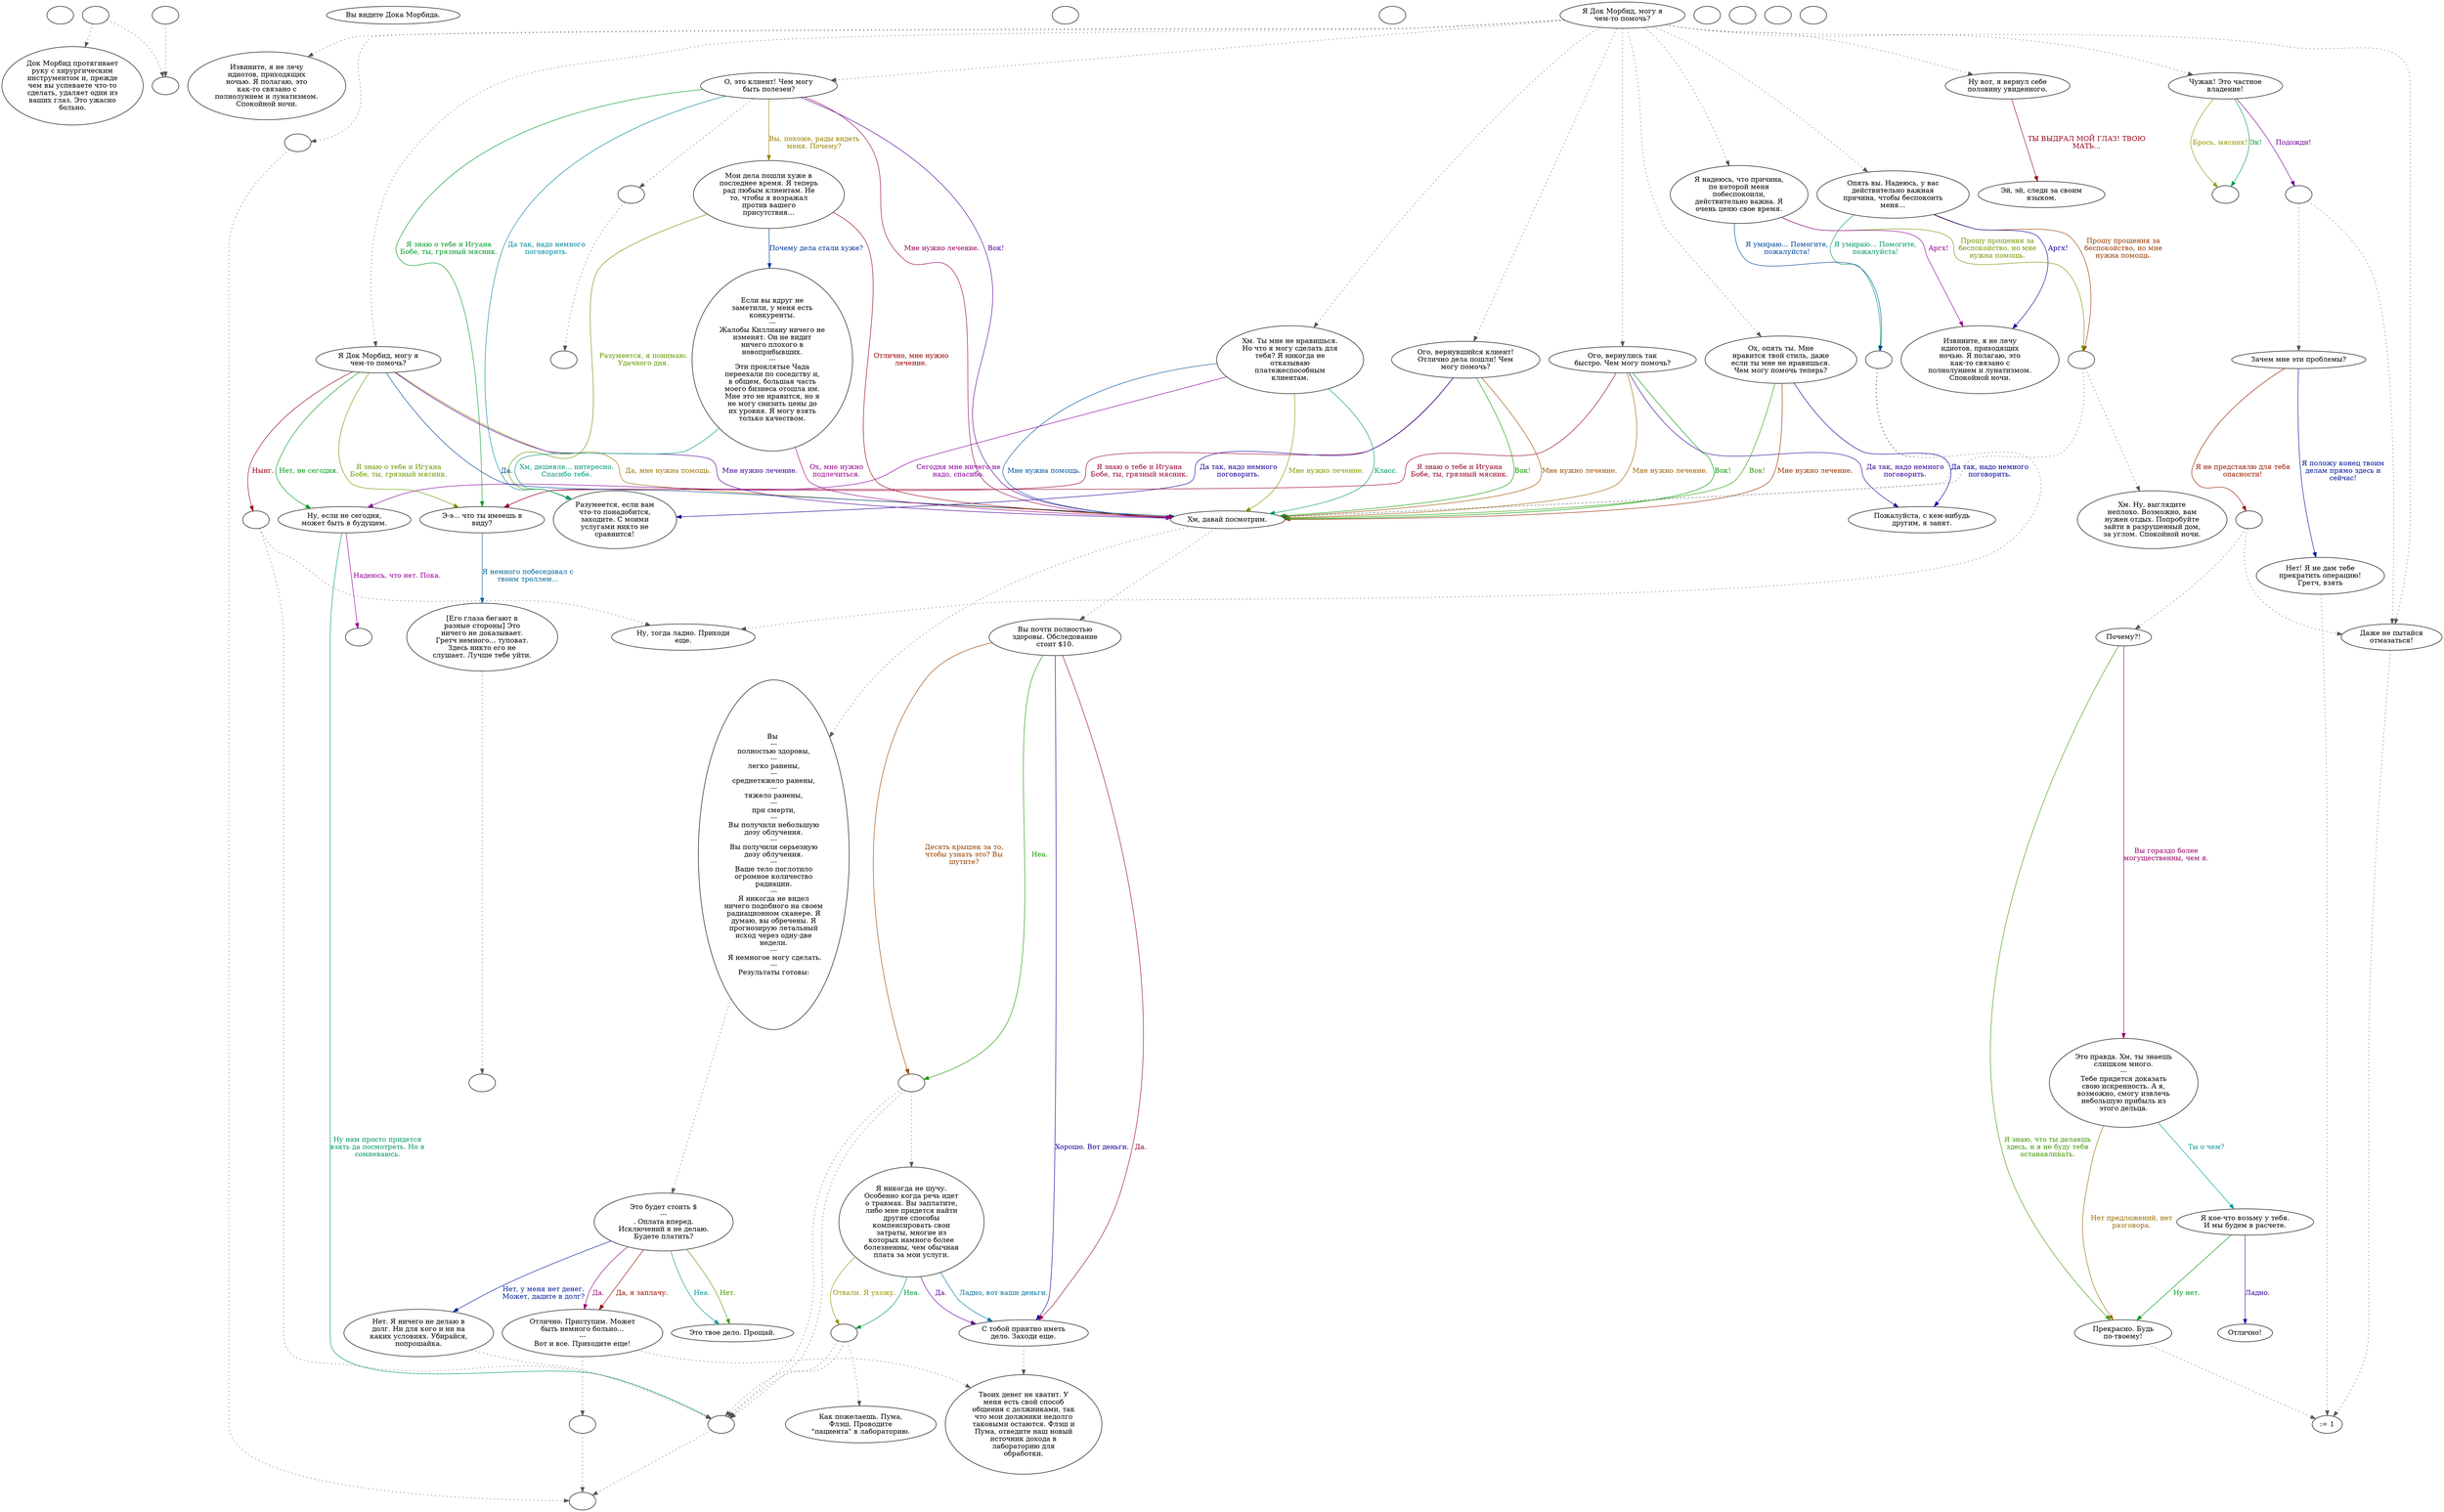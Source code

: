 digraph morbid {
  "start" [style=filled       fillcolor="#FFFFFF"       color="#000000"]
  "start" [label=""]
  "critter_p_proc" [style=filled       fillcolor="#FFFFFF"       color="#000000"]
  "critter_p_proc" -> "get_eye" [style=dotted color="#555555"]
  "critter_p_proc" -> "sleeping" [style=dotted color="#555555"]
  "critter_p_proc" [label=""]
  "look_at_p_proc" [style=filled       fillcolor="#FFFFFF"       color="#000000"]
  "look_at_p_proc" [label="Вы видите Дока Морбида."]
  "map_enter_p_proc" [style=filled       fillcolor="#FFFFFF"       color="#000000"]
  "map_enter_p_proc" -> "sleeping" [style=dotted color="#555555"]
  "map_enter_p_proc" [label=""]
  "map_update_p_proc" [style=filled       fillcolor="#FFFFFF"       color="#000000"]
  "map_update_p_proc" [label=""]
  "pickup_p_proc" [style=filled       fillcolor="#FFFFFF"       color="#000000"]
  "pickup_p_proc" [label=""]
  "talk_p_proc" [style=filled       fillcolor="#FFFFFF"       color="#000000"]
  "talk_p_proc" -> "Morbid25" [style=dotted color="#555555"]
  "talk_p_proc" -> "get_reaction" [style=dotted color="#555555"]
  "talk_p_proc" -> "Morbid09L" [style=dotted color="#555555"]
  "talk_p_proc" -> "Morbid00L" [style=dotted color="#555555"]
  "talk_p_proc" -> "Morbid01L" [style=dotted color="#555555"]
  "talk_p_proc" -> "Morbid17" [style=dotted color="#555555"]
  "talk_p_proc" -> "Morbid21" [style=dotted color="#555555"]
  "talk_p_proc" -> "Morbid04N" [style=dotted color="#555555"]
  "talk_p_proc" -> "Morbid00N" [style=dotted color="#555555"]
  "talk_p_proc" -> "Morbid13" [style=dotted color="#555555"]
  "talk_p_proc" -> "Morbid16" [style=dotted color="#555555"]
  "talk_p_proc" -> "Morbid00" [style=dotted color="#555555"]
  "talk_p_proc" -> "Morbid15" [style=dotted color="#555555"]
  "talk_p_proc" [label="Я Док Морбид, могу я\nчем-то помочь?"]
  "timed_event_p_proc" [style=filled       fillcolor="#FFFFFF"       color="#000000"]
  "timed_event_p_proc" [label=""]
  "destroy_p_proc" [style=filled       fillcolor="#FFFFFF"       color="#000000"]
  "destroy_p_proc" [label=""]
  "combat_p_proc" [style=filled       fillcolor="#FFFFFF"       color="#000000"]
  "combat_p_proc" [label=""]
  "damage_p_proc" [style=filled       fillcolor="#FFFFFF"       color="#000000"]
  "damage_p_proc" [label=""]
  "Morbid00" [style=filled       fillcolor="#FFFFFF"       color="#000000"]
  "Morbid00" [label="Я Док Морбид, могу я\nчем-то помочь?"]
  "Morbid00" -> "Morbid03" [label="Да, мне нужна помощь." color="#997400" fontcolor="#997400"]
  "Morbid00" -> "Morbid03" [label="Мне нужно лечение." color="#470099" fontcolor="#470099"]
  "Morbid00" -> "Morbid02" [label="Нет, не сегодня." color="#00991A" fontcolor="#00991A"]
  "Morbid00" -> "Morbid00a" [label="Нынг." color="#990012" fontcolor="#990012"]
  "Morbid00" -> "Morbid03" [label="Да." color="#003F99" fontcolor="#003F99"]
  "Morbid00" -> "Morbid27" [label="Я знаю о тебе и Игуана\nБобе, ты, грязный мясник." color="#6C9900" fontcolor="#6C9900"]
  "Morbid00a" [style=filled       fillcolor="#FFFFFF"       color="#000000"]
  "Morbid00a" -> "DownReact" [style=dotted color="#555555"]
  "Morbid00a" -> "Morbid01" [style=dotted color="#555555"]
  "Morbid00a" [label=""]
  "Morbid01" [style=filled       fillcolor="#FFFFFF"       color="#000000"]
  "Morbid01" [label="Ну, тогда ладно. Приходи\nеще."]
  "Morbid02" [style=filled       fillcolor="#FFFFFF"       color="#000000"]
  "Morbid02" [label="Ну, если не сегодня,\nможет быть в будущем."]
  "Morbid02" -> "MorbidEnd" [label="Надеюсь, что нет. Пока." color="#990098" fontcolor="#990098"]
  "Morbid02" -> "DownReact" [label="Ну нам просто придется\nвзять да посмотреть. Но я\nсомневаюсь." color="#00996D" fontcolor="#00996D"]
  "Morbid03" [style=filled       fillcolor="#FFFFFF"       color="#000000"]
  "Morbid03" -> "Morbid04" [style=dotted color="#555555"]
  "Morbid03" -> "Morbid09" [style=dotted color="#555555"]
  "Morbid03" [label="Хм, давай посмотрим."]
  "Morbid04" [style=filled       fillcolor="#FFFFFF"       color="#000000"]
  "Morbid04" [label="Вы почти полностью\nздоровы. Обследование\nстоит $10."]
  "Morbid04" -> "Morbid04a" [label="Десять крышек за то,\nчтобы узнать это? Вы\nшутите?" color="#994100" fontcolor="#994100"]
  "Morbid04" -> "Morbid07" [label="Хорошо. Вот деньги." color="#140099" fontcolor="#140099"]
  "Morbid04" -> "Morbid04a" [label="Неа." color="#199900" fontcolor="#199900"]
  "Morbid04" -> "Morbid07" [label="Да." color="#990045" fontcolor="#990045"]
  "Morbid04a" [style=filled       fillcolor="#FFFFFF"       color="#000000"]
  "Morbid04a" -> "DownReact" [style=dotted color="#555555"]
  "Morbid04a" -> "DownReact" [style=dotted color="#555555"]
  "Morbid04a" -> "Morbid05" [style=dotted color="#555555"]
  "Morbid04a" [label=""]
  "Morbid05" [style=filled       fillcolor="#FFFFFF"       color="#000000"]
  "Morbid05" [label="Я никогда не шучу.\nОсобенно когда речь идет\nо травмах. Вы заплатите,\nлибо мне придется найти\nдругие способы\nкомпенсировать свои\nзатраты, многие из\nкоторых намного более\nболезненны, чем обычная\nплата за мои услуги."]
  "Morbid05" -> "Morbid07" [label="Ладно, вот ваши деньги." color="#007299" fontcolor="#007299"]
  "Morbid05" -> "Morbid05a" [label="Отвали. Я ухожу." color="#999300" fontcolor="#999300"]
  "Morbid05" -> "Morbid07" [label="Да." color="#670099" fontcolor="#670099"]
  "Morbid05" -> "Morbid05a" [label="Неа." color="#00993A" fontcolor="#00993A"]
  "Morbid05a" [style=filled       fillcolor="#FFFFFF"       color="#000000"]
  "Morbid05a" -> "DownReact" [style=dotted color="#555555"]
  "Morbid05a" -> "DownReact" [style=dotted color="#555555"]
  "Morbid05a" -> "Morbid06" [style=dotted color="#555555"]
  "Morbid05a" [label=""]
  "Morbid06" [style=filled       fillcolor="#FFFFFF"       color="#000000"]
  "Morbid06" [label="Как пожелаешь. Пума,\nФлэш. Проводите\n\"пациента\" в лабораторию."]
  "Morbid07" [style=filled       fillcolor="#FFFFFF"       color="#000000"]
  "Morbid07" -> "Morbid08" [style=dotted color="#555555"]
  "Morbid07" [label="С тобой приятно иметь\nдело. Заходи еще."]
  "Morbid08" [style=filled       fillcolor="#FFFFFF"       color="#000000"]
  "Morbid08" [label="Твоих денег не хватит. У\nменя есть свой способ\nобщения с должниками, так\nчто мои должники недолго\nтаковыми остаются. Флэш и\nПума, отведите наш новый\nисточник дохода в\nлабораторию для\nобработки."]
  "Morbid09" [style=filled       fillcolor="#FFFFFF"       color="#000000"]
  "Morbid09" -> "Morbid09a" [style=dotted color="#555555"]
  "Morbid09" [label="Вы \n---\nполностью здоровы,\n---\nлегко ранены,\n---\nсреднетяжело ранены,\n---\nтяжело ранены,\n---\nпри смерти,\n---\nВы получили небольшую\nдозу облучения.\n---\nВы получили серьезную\nдозу облучения.\n---\nВаше тело поглотило\nогромное количество\nрадиации.\n---\nЯ никогда не видел\nничего подобного на своем\nрадиационном сканере. Я\nдумаю, вы обречены. Я\nпрогнозирую летальный\nисход через одну-две\nнедели.\n---\n Я немногое могу сделать.\n---\nРезультаты готовы:"]
  "Morbid09a" [style=filled       fillcolor="#FFFFFF"       color="#000000"]
  "Morbid09a" [label="Это будет стоить $\n---\n. Оплата вперед.\nИсключений я не делаю.\nБудете платить?"]
  "Morbid09a" -> "Morbid12" [label="Да, я заплачу." color="#990D00" fontcolor="#990D00"]
  "Morbid09a" -> "Morbid10" [label="Нет, у меня нет денег.\nМожет, дадите в долг?" color="#001F99" fontcolor="#001F99"]
  "Morbid09a" -> "Morbid11" [label="Нет." color="#4C9900" fontcolor="#4C9900"]
  "Morbid09a" -> "Morbid12" [label="Да." color="#990079" fontcolor="#990079"]
  "Morbid09a" -> "Morbid11" [label="Неа." color="#00998D" fontcolor="#00998D"]
  "Morbid10" [style=filled       fillcolor="#FFFFFF"       color="#000000"]
  "Morbid10" -> "DownReact" [style=dotted color="#555555"]
  "Morbid10" [label="Нет. Я ничего не делаю в\nдолг. Ни для кого и ни на\nкаких условиях. Убирайся,\nпопрошайка."]
  "Morbid11" [style=filled       fillcolor="#FFFFFF"       color="#000000"]
  "Morbid11" [label="Это твое дело. Прощай."]
  "Morbid12" [style=filled       fillcolor="#FFFFFF"       color="#000000"]
  "Morbid12" -> "Morbid08" [style=dotted color="#555555"]
  "Morbid12" -> "UpReact" [style=dotted color="#555555"]
  "Morbid12" [label="Отлично. Приступим. Может\nбыть немного больно...\n---\nВот и все. Приходите еще!"]
  "Morbid13" [style=filled       fillcolor="#FFFFFF"       color="#000000"]
  "Morbid13" [label="Ого, вернулись так\nбыстро. Чем могу помочь?"]
  "Morbid13" -> "Morbid03" [label="Мне нужно лечение." color="#996000" fontcolor="#996000"]
  "Morbid13" -> "Morbid14" [label="Да так, надо немного\nпоговорить." color="#340099" fontcolor="#340099"]
  "Morbid13" -> "Morbid03" [label="Вок!" color="#009907" fontcolor="#009907"]
  "Morbid13" -> "Morbid27" [label="Я знаю о тебе и Игуана\nБобе, ты, грязный мясник." color="#990026" fontcolor="#990026"]
  "Morbid14" [style=filled       fillcolor="#FFFFFF"       color="#000000"]
  "Morbid14" [label="Пожалуйста, с кем-нибудь\nдругим, я занят."]
  "Morbid15" [style=filled       fillcolor="#FFFFFF"       color="#000000"]
  "Morbid15" [label="Хм. Ты мне не нравишься.\nНо что я могу сделать для\nтебя? Я никогда не\nотказываю\nплатежеспособным\nклиентам."]
  "Morbid15" -> "Morbid03" [label="Мне нужна помощь." color="#005299" fontcolor="#005299"]
  "Morbid15" -> "Morbid03" [label="Мне нужно лечение." color="#7F9900" fontcolor="#7F9900"]
  "Morbid15" -> "Morbid02" [label="Сегодня мне ничего не\nнадо, спасибо." color="#860099" fontcolor="#860099"]
  "Morbid15" -> "Morbid03" [label="Класс." color="#00995A" fontcolor="#00995A"]
  "Morbid16" [style=filled       fillcolor="#FFFFFF"       color="#000000"]
  "Morbid16" [label="Ох, опять ты. Мне\nнравится твой стиль, даже\nесли ты мне не нравишься.\nЧем могу помочь теперь?"]
  "Morbid16" -> "Morbid03" [label="Мне нужно лечение." color="#992D00" fontcolor="#992D00"]
  "Morbid16" -> "Morbid14" [label="Да так, надо немного\nпоговорить." color="#000099" fontcolor="#000099"]
  "Morbid16" -> "Morbid03" [label="Вок!" color="#2C9900" fontcolor="#2C9900"]
  "Morbid17" [style=filled       fillcolor="#FFFFFF"       color="#000000"]
  "Morbid17" -> "UpReactLevel" [style=dotted color="#555555"]
  "Morbid17" [label="О, это клиент! Чем могу\nбыть полезен?"]
  "Morbid17" -> "Morbid03" [label="Мне нужно лечение." color="#990059" fontcolor="#990059"]
  "Morbid17" -> "Morbid19" [label="Да так, надо немного\nпоговорить." color="#008699" fontcolor="#008699"]
  "Morbid17" -> "Morbid18" [label="Вы, похоже, рады видеть\nменя. Почему?" color="#998000" fontcolor="#998000"]
  "Morbid17" -> "Morbid03" [label="Вок!" color="#530099" fontcolor="#530099"]
  "Morbid17" -> "Morbid27" [label="Я знаю о тебе и Игуана\nБобе, ты, грязный мясник." color="#009926" fontcolor="#009926"]
  "Morbid18" [style=filled       fillcolor="#FFFFFF"       color="#000000"]
  "Morbid18" [label="Мои дела пошли хуже в\nпоследнее время. Я теперь\nрад любым клиентам. Не\nто, чтобы я возражал\nпротив вашего\nприсутствия..."]
  "Morbid18" -> "Morbid03" [label="Отлично, мне нужно\nлечение." color="#990006" fontcolor="#990006"]
  "Morbid18" -> "Morbid20" [label="Почему дела стали хуже?" color="#003399" fontcolor="#003399"]
  "Morbid18" -> "Morbid19" [label="Разумеется, я понимаю.\nУдачного дня." color="#5F9900" fontcolor="#5F9900"]
  "Morbid19" [style=filled       fillcolor="#FFFFFF"       color="#000000"]
  "Morbid19" [label="Разумеется, если вам\nчто-то понадобится,\nзаходите. С моими\nуслугами никто не\nсравнится!"]
  "Morbid20" [style=filled       fillcolor="#FFFFFF"       color="#000000"]
  "Morbid20" [label="Если вы вдруг не\nзаметили, у меня есть\nконкуренты.\n---\nЖалобы Киллиану ничего не\nизменят. Он не видит\nничего плохого в\nновоприбывших.\n---\nЭти проклятые Чада\nпереехали по соседству и,\nв общем, большая часть\nмоего бизнеса отошла им.\nМне это не нравится, но я\nне могу снизить цены до\nих уровня. Я могу взять\nтолько качеством."]
  "Morbid20" -> "Morbid03" [label="Ох, мне нужно\nподлечиться." color="#99008C" fontcolor="#99008C"]
  "Morbid20" -> "Morbid19" [label="Хм, дешевле... интересно.\nСпасибо тебе." color="#009979" fontcolor="#009979"]
  "Morbid21" [style=filled       fillcolor="#FFFFFF"       color="#000000"]
  "Morbid21" [label="Ого, вернувшийся клиент!\nОтлично дела пошли! Чем\nмогу помочь?"]
  "Morbid21" -> "Morbid03" [label="Мне нужно лечение." color="#994D00" fontcolor="#994D00"]
  "Morbid21" -> "Morbid19" [label="Да так, надо немного\nпоговорить." color="#200099" fontcolor="#200099"]
  "Morbid21" -> "Morbid03" [label="Вок!" color="#0D9900" fontcolor="#0D9900"]
  "Morbid21" -> "Morbid27" [label="Я знаю о тебе и Игуана\nБобе, ты, грязный мясник." color="#990039" fontcolor="#990039"]
  "Morbid25" [style=filled       fillcolor="#FFFFFF"       color="#000000"]
  "Morbid25" [label="Извините, я не лечу\nидиотов, приходящих\nночью. Я полагаю, это\nкак-то связано с\nполнолунием и лунатизмом.\nСпокойной ночи."]
  "Morbid27" [style=filled       fillcolor="#FFFFFF"       color="#000000"]
  "Morbid27" [label="Э-э... что ты имеешь в\nвиду?"]
  "Morbid27" -> "Morbid28" [label="Я немного побеседовал с\nтвоим троллем..." color="#006699" fontcolor="#006699"]
  "Morbid28" [style=filled       fillcolor="#FFFFFF"       color="#000000"]
  "Morbid28" -> "BottomReact" [style=dotted color="#555555"]
  "Morbid28" [label="[Его глаза бегают в\nразные стороны] Это\nничего не доказывает.\nГретч немного... туповат.\nЗдесь никто его не\nслушает. Лучше тебе уйти."]
  "Morbid00L" [style=filled       fillcolor="#FFFFFF"       color="#000000"]
  "Morbid00L" [label="Чужак! Это частное\nвладение!"]
  "Morbid00L" -> "MorbidCombat" [label="Брось, мясник!" color="#939900" fontcolor="#939900"]
  "Morbid00L" -> "Morbid00La" [label="Подожди!" color="#730099" fontcolor="#730099"]
  "Morbid00L" -> "MorbidCombat" [label="Эк!" color="#009946" fontcolor="#009946"]
  "Morbid00La" [style=filled       fillcolor="#FFFFFF"       color="#000000"]
  "Morbid00La" -> "Morbid02L" [style=dotted color="#555555"]
  "Morbid00La" -> "Morbid01L" [style=dotted color="#555555"]
  "Morbid00La" [label=""]
  "Morbid01L" [style=filled       fillcolor="#FFFFFF"       color="#000000"]
  "Morbid01L" -> ":= 1" [style=dotted color="#555555"]
  "Morbid01L" [label="Даже не пытайся\nотмазаться!"]
  "Morbid02L" [style=filled       fillcolor="#FFFFFF"       color="#000000"]
  "Morbid02L" [label="Зачем мне эти проблемы?"]
  "Morbid02L" -> "Morbid02La" [label="Я не представлю для тебя\nопасности!" color="#991900" fontcolor="#991900"]
  "Morbid02L" -> "Morbid03L" [label="Я положу конец твоим\nделам прямо здесь и\nсейчас!" color="#001399" fontcolor="#001399"]
  "Morbid02La" [style=filled       fillcolor="#FFFFFF"       color="#000000"]
  "Morbid02La" -> "Morbid04L" [style=dotted color="#555555"]
  "Morbid02La" -> "Morbid01L" [style=dotted color="#555555"]
  "Morbid02La" [label=""]
  "Morbid03L" [style=filled       fillcolor="#FFFFFF"       color="#000000"]
  "Morbid03L" -> ":= 1" [style=dotted color="#555555"]
  "Morbid03L" [label="Нет! Я не дам тебе\nпрекратить операцию!\nГретч, взять"]
  "Morbid04L" [style=filled       fillcolor="#FFFFFF"       color="#000000"]
  "Morbid04L" [label="Почему?!"]
  "Morbid04L" -> "Morbid06L" [label="Я знаю, что ты делаешь\nздесь, и я не буду тебя\nостанавливать." color="#409900" fontcolor="#409900"]
  "Morbid04L" -> "Morbid05L" [label="Вы гораздо более\nмогущественны, чем я." color="#99006C" fontcolor="#99006C"]
  "Morbid05L" [style=filled       fillcolor="#FFFFFF"       color="#000000"]
  "Morbid05L" [label="Это правда. Хм, ты знаешь\nслишком много.\n---\nТебе придется доказать\nсвою искренность. А я,\nвозможно, смогу извлечь\nнебольшую прибыль из\nэтого дельца."]
  "Morbid05L" -> "Morbid07L" [label="Ты о чем?" color="#009999" fontcolor="#009999"]
  "Morbid05L" -> "Morbid06L" [label="Нет предложений, нет\nразговора." color="#996C00" fontcolor="#996C00"]
  "Morbid06L" [style=filled       fillcolor="#FFFFFF"       color="#000000"]
  "Morbid06L" -> ":= 1" [style=dotted color="#555555"]
  "Morbid06L" [label="Прекрасно. Будь\nпо-твоему!"]
  "Morbid07L" [style=filled       fillcolor="#FFFFFF"       color="#000000"]
  "Morbid07L" [label="Я кое-что возьму у тебя.\nИ мы будем в расчете."]
  "Morbid07L" -> "Morbid08L" [label="Ладно." color="#400099" fontcolor="#400099"]
  "Morbid07L" -> "Morbid06L" [label="Ну нет." color="#009913" fontcolor="#009913"]
  "Morbid08L" [style=filled       fillcolor="#FFFFFF"       color="#000000"]
  "Morbid08L" [label="Отлично!"]
  "Morbid09L" [style=filled       fillcolor="#FFFFFF"       color="#000000"]
  "Morbid09L" [label="Ну вот, я вернул себе\nполовину увиденного."]
  "Morbid09L" -> "Morbid10L" [label="ТЫ ВЫДРАЛ МОЙ ГЛАЗ! ТВОЮ\nМАТЬ..." color="#99001A" fontcolor="#99001A"]
  "Morbid10L" [style=filled       fillcolor="#FFFFFF"       color="#000000"]
  "Morbid10L" [label="Эй, эй, следи за своим\nязыком."]
  "Morbid00N" [style=filled       fillcolor="#FFFFFF"       color="#000000"]
  "Morbid00N" [label="Я надеюсь, что причина,\nпо которой меня\nпобеспокоили,\nдействительно важна. Я\nочень ценю свое время."]
  "Morbid00N" -> "Morbid00Na" [label="Я умираю... Помогите,\nпожалуйста!" color="#004699" fontcolor="#004699"]
  "Morbid00N" -> "Morbid00Nb" [label="Прошу прощения за\nбеспокойство, но мне\nнужна помощь." color="#739900" fontcolor="#739900"]
  "Morbid00N" -> "Morbid03N" [label="Аргх!" color="#920099" fontcolor="#920099"]
  "Morbid00Na" [style=filled       fillcolor="#FFFFFF"       color="#000000"]
  "Morbid00Na" -> "Morbid03" [style=dotted color="#555555"]
  "Morbid00Na" -> "Morbid01" [style=dotted color="#555555"]
  "Morbid00Na" [label=""]
  "Morbid00Nb" [style=filled       fillcolor="#FFFFFF"       color="#000000"]
  "Morbid00Nb" -> "Morbid03" [style=dotted color="#555555"]
  "Morbid00Nb" -> "Morbid02N" [style=dotted color="#555555"]
  "Morbid00Nb" [label=""]
  "Morbid02N" [style=filled       fillcolor="#FFFFFF"       color="#000000"]
  "Morbid02N" [label="Хм. Ну, выглядите\nнеплохо. Возможно, вам\nнужен отдых. Попробуйте\nзайти в разрушенный дом,\nза углом. Спокойной ночи."]
  "Morbid03N" [style=filled       fillcolor="#FFFFFF"       color="#000000"]
  "Morbid03N" [label="Извините, я не лечу\nидиотов, приходящих\nночью. Я полагаю, это\nкак-то связано с\nполнолунием и лунатизмом.\nСпокойной ночи."]
  "Morbid04N" [style=filled       fillcolor="#FFFFFF"       color="#000000"]
  "Morbid04N" [label="Опять вы. Надеюсь, у вас\nдействительно важная\nпричина, чтобы беспокоить\nменя..."]
  "Morbid04N" -> "Morbid00Na" [label="Я умираю... Помогите,\nпожалуйста!" color="#009966" fontcolor="#009966"]
  "Morbid04N" -> "Morbid00Nb" [label="Прошу прощения за\nбеспокойство, но мне\nнужна помощь." color="#993900" fontcolor="#993900"]
  "Morbid04N" -> "Morbid03N" [label="Аргх!" color="#0C0099" fontcolor="#0C0099"]
  "get_eye" [style=filled       fillcolor="#FFFFFF"       color="#000000"]
  "get_eye" [label="Док Морбид протягивает\nруку с хирургическим\nинструментом и, прежде\nчем вы успеваете что-то\nсделать, удаляет один из\nваших глаз. Это ужасно\nбольно."]
  "MorbidCombat" [style=filled       fillcolor="#FFFFFF"       color="#000000"]
  "MorbidCombat" [label=""]
  "MorbidEnd" [style=filled       fillcolor="#FFFFFF"       color="#000000"]
  "MorbidEnd" [label=""]
  "sleeping" [style=filled       fillcolor="#FFFFFF"       color="#000000"]
  "sleeping" [label=""]
  "get_reaction" [style=filled       fillcolor="#FFFFFF"       color="#000000"]
  "get_reaction" -> "ReactToLevel" [style=dotted color="#555555"]
  "get_reaction" [label=""]
  "ReactToLevel" [style=filled       fillcolor="#FFFFFF"       color="#000000"]
  "ReactToLevel" [label=""]
  "LevelToReact" [style=filled       fillcolor="#FFFFFF"       color="#000000"]
  "LevelToReact" [label=""]
  "UpReact" [style=filled       fillcolor="#FFFFFF"       color="#000000"]
  "UpReact" -> "ReactToLevel" [style=dotted color="#555555"]
  "UpReact" [label=""]
  "DownReact" [style=filled       fillcolor="#FFFFFF"       color="#000000"]
  "DownReact" -> "ReactToLevel" [style=dotted color="#555555"]
  "DownReact" [label=""]
  "BottomReact" [style=filled       fillcolor="#FFFFFF"       color="#000000"]
  "BottomReact" [label=""]
  "UpReactLevel" [style=filled       fillcolor="#FFFFFF"       color="#000000"]
  "UpReactLevel" -> "LevelToReact" [style=dotted color="#555555"]
  "UpReactLevel" [label=""]
}